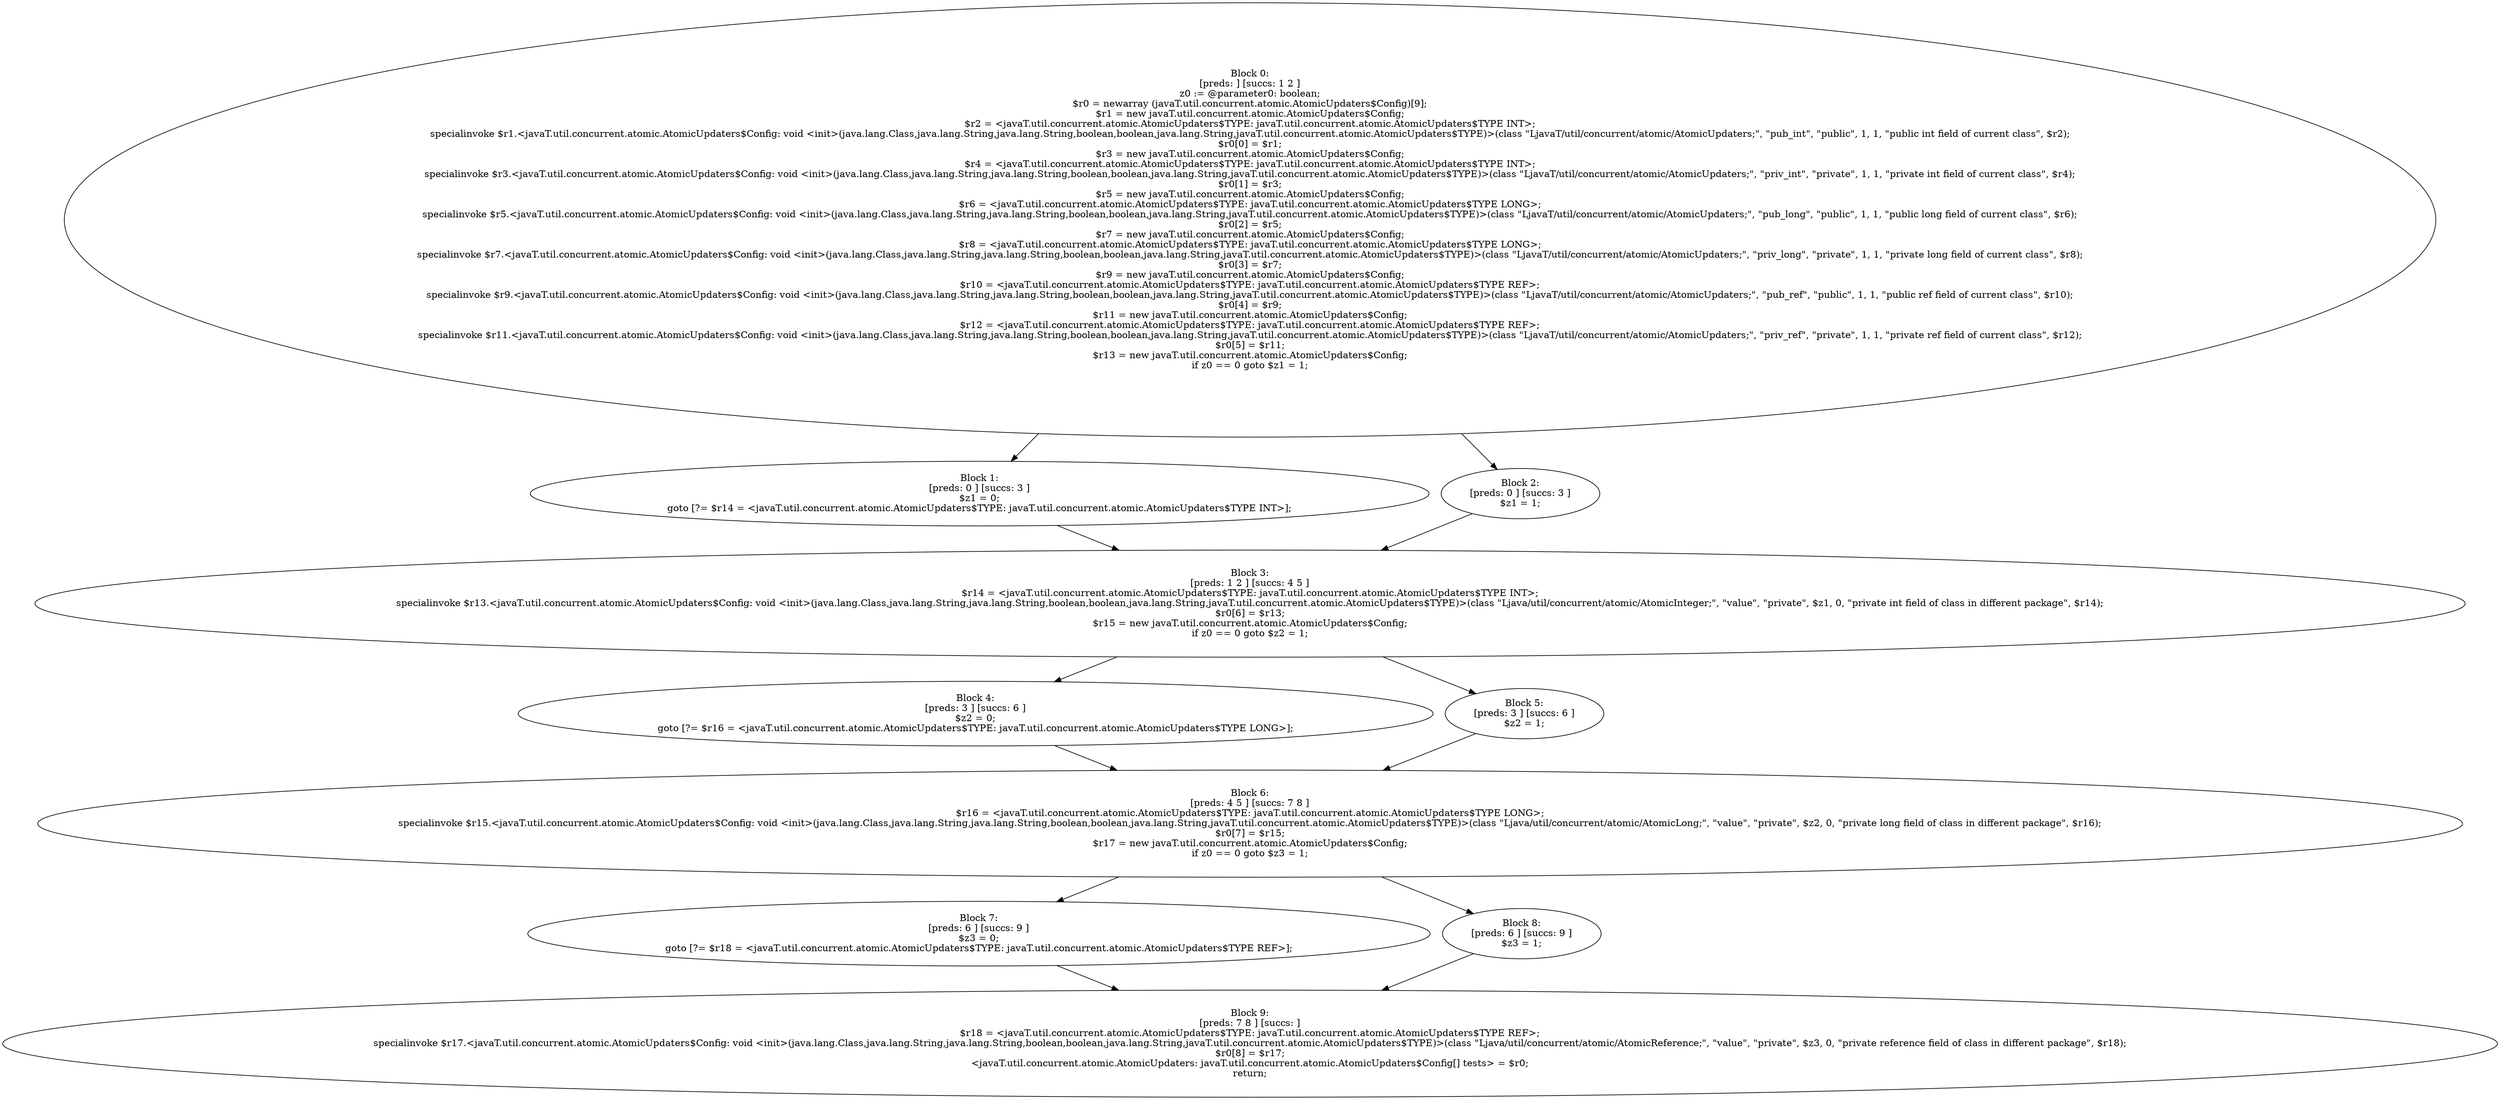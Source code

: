 digraph "unitGraph" {
    "Block 0:
[preds: ] [succs: 1 2 ]
z0 := @parameter0: boolean;
$r0 = newarray (javaT.util.concurrent.atomic.AtomicUpdaters$Config)[9];
$r1 = new javaT.util.concurrent.atomic.AtomicUpdaters$Config;
$r2 = <javaT.util.concurrent.atomic.AtomicUpdaters$TYPE: javaT.util.concurrent.atomic.AtomicUpdaters$TYPE INT>;
specialinvoke $r1.<javaT.util.concurrent.atomic.AtomicUpdaters$Config: void <init>(java.lang.Class,java.lang.String,java.lang.String,boolean,boolean,java.lang.String,javaT.util.concurrent.atomic.AtomicUpdaters$TYPE)>(class \"LjavaT/util/concurrent/atomic/AtomicUpdaters;\", \"pub_int\", \"public\", 1, 1, \"public int field of current class\", $r2);
$r0[0] = $r1;
$r3 = new javaT.util.concurrent.atomic.AtomicUpdaters$Config;
$r4 = <javaT.util.concurrent.atomic.AtomicUpdaters$TYPE: javaT.util.concurrent.atomic.AtomicUpdaters$TYPE INT>;
specialinvoke $r3.<javaT.util.concurrent.atomic.AtomicUpdaters$Config: void <init>(java.lang.Class,java.lang.String,java.lang.String,boolean,boolean,java.lang.String,javaT.util.concurrent.atomic.AtomicUpdaters$TYPE)>(class \"LjavaT/util/concurrent/atomic/AtomicUpdaters;\", \"priv_int\", \"private\", 1, 1, \"private int field of current class\", $r4);
$r0[1] = $r3;
$r5 = new javaT.util.concurrent.atomic.AtomicUpdaters$Config;
$r6 = <javaT.util.concurrent.atomic.AtomicUpdaters$TYPE: javaT.util.concurrent.atomic.AtomicUpdaters$TYPE LONG>;
specialinvoke $r5.<javaT.util.concurrent.atomic.AtomicUpdaters$Config: void <init>(java.lang.Class,java.lang.String,java.lang.String,boolean,boolean,java.lang.String,javaT.util.concurrent.atomic.AtomicUpdaters$TYPE)>(class \"LjavaT/util/concurrent/atomic/AtomicUpdaters;\", \"pub_long\", \"public\", 1, 1, \"public long field of current class\", $r6);
$r0[2] = $r5;
$r7 = new javaT.util.concurrent.atomic.AtomicUpdaters$Config;
$r8 = <javaT.util.concurrent.atomic.AtomicUpdaters$TYPE: javaT.util.concurrent.atomic.AtomicUpdaters$TYPE LONG>;
specialinvoke $r7.<javaT.util.concurrent.atomic.AtomicUpdaters$Config: void <init>(java.lang.Class,java.lang.String,java.lang.String,boolean,boolean,java.lang.String,javaT.util.concurrent.atomic.AtomicUpdaters$TYPE)>(class \"LjavaT/util/concurrent/atomic/AtomicUpdaters;\", \"priv_long\", \"private\", 1, 1, \"private long field of current class\", $r8);
$r0[3] = $r7;
$r9 = new javaT.util.concurrent.atomic.AtomicUpdaters$Config;
$r10 = <javaT.util.concurrent.atomic.AtomicUpdaters$TYPE: javaT.util.concurrent.atomic.AtomicUpdaters$TYPE REF>;
specialinvoke $r9.<javaT.util.concurrent.atomic.AtomicUpdaters$Config: void <init>(java.lang.Class,java.lang.String,java.lang.String,boolean,boolean,java.lang.String,javaT.util.concurrent.atomic.AtomicUpdaters$TYPE)>(class \"LjavaT/util/concurrent/atomic/AtomicUpdaters;\", \"pub_ref\", \"public\", 1, 1, \"public ref field of current class\", $r10);
$r0[4] = $r9;
$r11 = new javaT.util.concurrent.atomic.AtomicUpdaters$Config;
$r12 = <javaT.util.concurrent.atomic.AtomicUpdaters$TYPE: javaT.util.concurrent.atomic.AtomicUpdaters$TYPE REF>;
specialinvoke $r11.<javaT.util.concurrent.atomic.AtomicUpdaters$Config: void <init>(java.lang.Class,java.lang.String,java.lang.String,boolean,boolean,java.lang.String,javaT.util.concurrent.atomic.AtomicUpdaters$TYPE)>(class \"LjavaT/util/concurrent/atomic/AtomicUpdaters;\", \"priv_ref\", \"private\", 1, 1, \"private ref field of current class\", $r12);
$r0[5] = $r11;
$r13 = new javaT.util.concurrent.atomic.AtomicUpdaters$Config;
if z0 == 0 goto $z1 = 1;
"
    "Block 1:
[preds: 0 ] [succs: 3 ]
$z1 = 0;
goto [?= $r14 = <javaT.util.concurrent.atomic.AtomicUpdaters$TYPE: javaT.util.concurrent.atomic.AtomicUpdaters$TYPE INT>];
"
    "Block 2:
[preds: 0 ] [succs: 3 ]
$z1 = 1;
"
    "Block 3:
[preds: 1 2 ] [succs: 4 5 ]
$r14 = <javaT.util.concurrent.atomic.AtomicUpdaters$TYPE: javaT.util.concurrent.atomic.AtomicUpdaters$TYPE INT>;
specialinvoke $r13.<javaT.util.concurrent.atomic.AtomicUpdaters$Config: void <init>(java.lang.Class,java.lang.String,java.lang.String,boolean,boolean,java.lang.String,javaT.util.concurrent.atomic.AtomicUpdaters$TYPE)>(class \"Ljava/util/concurrent/atomic/AtomicInteger;\", \"value\", \"private\", $z1, 0, \"private int field of class in different package\", $r14);
$r0[6] = $r13;
$r15 = new javaT.util.concurrent.atomic.AtomicUpdaters$Config;
if z0 == 0 goto $z2 = 1;
"
    "Block 4:
[preds: 3 ] [succs: 6 ]
$z2 = 0;
goto [?= $r16 = <javaT.util.concurrent.atomic.AtomicUpdaters$TYPE: javaT.util.concurrent.atomic.AtomicUpdaters$TYPE LONG>];
"
    "Block 5:
[preds: 3 ] [succs: 6 ]
$z2 = 1;
"
    "Block 6:
[preds: 4 5 ] [succs: 7 8 ]
$r16 = <javaT.util.concurrent.atomic.AtomicUpdaters$TYPE: javaT.util.concurrent.atomic.AtomicUpdaters$TYPE LONG>;
specialinvoke $r15.<javaT.util.concurrent.atomic.AtomicUpdaters$Config: void <init>(java.lang.Class,java.lang.String,java.lang.String,boolean,boolean,java.lang.String,javaT.util.concurrent.atomic.AtomicUpdaters$TYPE)>(class \"Ljava/util/concurrent/atomic/AtomicLong;\", \"value\", \"private\", $z2, 0, \"private long field of class in different package\", $r16);
$r0[7] = $r15;
$r17 = new javaT.util.concurrent.atomic.AtomicUpdaters$Config;
if z0 == 0 goto $z3 = 1;
"
    "Block 7:
[preds: 6 ] [succs: 9 ]
$z3 = 0;
goto [?= $r18 = <javaT.util.concurrent.atomic.AtomicUpdaters$TYPE: javaT.util.concurrent.atomic.AtomicUpdaters$TYPE REF>];
"
    "Block 8:
[preds: 6 ] [succs: 9 ]
$z3 = 1;
"
    "Block 9:
[preds: 7 8 ] [succs: ]
$r18 = <javaT.util.concurrent.atomic.AtomicUpdaters$TYPE: javaT.util.concurrent.atomic.AtomicUpdaters$TYPE REF>;
specialinvoke $r17.<javaT.util.concurrent.atomic.AtomicUpdaters$Config: void <init>(java.lang.Class,java.lang.String,java.lang.String,boolean,boolean,java.lang.String,javaT.util.concurrent.atomic.AtomicUpdaters$TYPE)>(class \"Ljava/util/concurrent/atomic/AtomicReference;\", \"value\", \"private\", $z3, 0, \"private reference field of class in different package\", $r18);
$r0[8] = $r17;
<javaT.util.concurrent.atomic.AtomicUpdaters: javaT.util.concurrent.atomic.AtomicUpdaters$Config[] tests> = $r0;
return;
"
    "Block 0:
[preds: ] [succs: 1 2 ]
z0 := @parameter0: boolean;
$r0 = newarray (javaT.util.concurrent.atomic.AtomicUpdaters$Config)[9];
$r1 = new javaT.util.concurrent.atomic.AtomicUpdaters$Config;
$r2 = <javaT.util.concurrent.atomic.AtomicUpdaters$TYPE: javaT.util.concurrent.atomic.AtomicUpdaters$TYPE INT>;
specialinvoke $r1.<javaT.util.concurrent.atomic.AtomicUpdaters$Config: void <init>(java.lang.Class,java.lang.String,java.lang.String,boolean,boolean,java.lang.String,javaT.util.concurrent.atomic.AtomicUpdaters$TYPE)>(class \"LjavaT/util/concurrent/atomic/AtomicUpdaters;\", \"pub_int\", \"public\", 1, 1, \"public int field of current class\", $r2);
$r0[0] = $r1;
$r3 = new javaT.util.concurrent.atomic.AtomicUpdaters$Config;
$r4 = <javaT.util.concurrent.atomic.AtomicUpdaters$TYPE: javaT.util.concurrent.atomic.AtomicUpdaters$TYPE INT>;
specialinvoke $r3.<javaT.util.concurrent.atomic.AtomicUpdaters$Config: void <init>(java.lang.Class,java.lang.String,java.lang.String,boolean,boolean,java.lang.String,javaT.util.concurrent.atomic.AtomicUpdaters$TYPE)>(class \"LjavaT/util/concurrent/atomic/AtomicUpdaters;\", \"priv_int\", \"private\", 1, 1, \"private int field of current class\", $r4);
$r0[1] = $r3;
$r5 = new javaT.util.concurrent.atomic.AtomicUpdaters$Config;
$r6 = <javaT.util.concurrent.atomic.AtomicUpdaters$TYPE: javaT.util.concurrent.atomic.AtomicUpdaters$TYPE LONG>;
specialinvoke $r5.<javaT.util.concurrent.atomic.AtomicUpdaters$Config: void <init>(java.lang.Class,java.lang.String,java.lang.String,boolean,boolean,java.lang.String,javaT.util.concurrent.atomic.AtomicUpdaters$TYPE)>(class \"LjavaT/util/concurrent/atomic/AtomicUpdaters;\", \"pub_long\", \"public\", 1, 1, \"public long field of current class\", $r6);
$r0[2] = $r5;
$r7 = new javaT.util.concurrent.atomic.AtomicUpdaters$Config;
$r8 = <javaT.util.concurrent.atomic.AtomicUpdaters$TYPE: javaT.util.concurrent.atomic.AtomicUpdaters$TYPE LONG>;
specialinvoke $r7.<javaT.util.concurrent.atomic.AtomicUpdaters$Config: void <init>(java.lang.Class,java.lang.String,java.lang.String,boolean,boolean,java.lang.String,javaT.util.concurrent.atomic.AtomicUpdaters$TYPE)>(class \"LjavaT/util/concurrent/atomic/AtomicUpdaters;\", \"priv_long\", \"private\", 1, 1, \"private long field of current class\", $r8);
$r0[3] = $r7;
$r9 = new javaT.util.concurrent.atomic.AtomicUpdaters$Config;
$r10 = <javaT.util.concurrent.atomic.AtomicUpdaters$TYPE: javaT.util.concurrent.atomic.AtomicUpdaters$TYPE REF>;
specialinvoke $r9.<javaT.util.concurrent.atomic.AtomicUpdaters$Config: void <init>(java.lang.Class,java.lang.String,java.lang.String,boolean,boolean,java.lang.String,javaT.util.concurrent.atomic.AtomicUpdaters$TYPE)>(class \"LjavaT/util/concurrent/atomic/AtomicUpdaters;\", \"pub_ref\", \"public\", 1, 1, \"public ref field of current class\", $r10);
$r0[4] = $r9;
$r11 = new javaT.util.concurrent.atomic.AtomicUpdaters$Config;
$r12 = <javaT.util.concurrent.atomic.AtomicUpdaters$TYPE: javaT.util.concurrent.atomic.AtomicUpdaters$TYPE REF>;
specialinvoke $r11.<javaT.util.concurrent.atomic.AtomicUpdaters$Config: void <init>(java.lang.Class,java.lang.String,java.lang.String,boolean,boolean,java.lang.String,javaT.util.concurrent.atomic.AtomicUpdaters$TYPE)>(class \"LjavaT/util/concurrent/atomic/AtomicUpdaters;\", \"priv_ref\", \"private\", 1, 1, \"private ref field of current class\", $r12);
$r0[5] = $r11;
$r13 = new javaT.util.concurrent.atomic.AtomicUpdaters$Config;
if z0 == 0 goto $z1 = 1;
"->"Block 1:
[preds: 0 ] [succs: 3 ]
$z1 = 0;
goto [?= $r14 = <javaT.util.concurrent.atomic.AtomicUpdaters$TYPE: javaT.util.concurrent.atomic.AtomicUpdaters$TYPE INT>];
";
    "Block 0:
[preds: ] [succs: 1 2 ]
z0 := @parameter0: boolean;
$r0 = newarray (javaT.util.concurrent.atomic.AtomicUpdaters$Config)[9];
$r1 = new javaT.util.concurrent.atomic.AtomicUpdaters$Config;
$r2 = <javaT.util.concurrent.atomic.AtomicUpdaters$TYPE: javaT.util.concurrent.atomic.AtomicUpdaters$TYPE INT>;
specialinvoke $r1.<javaT.util.concurrent.atomic.AtomicUpdaters$Config: void <init>(java.lang.Class,java.lang.String,java.lang.String,boolean,boolean,java.lang.String,javaT.util.concurrent.atomic.AtomicUpdaters$TYPE)>(class \"LjavaT/util/concurrent/atomic/AtomicUpdaters;\", \"pub_int\", \"public\", 1, 1, \"public int field of current class\", $r2);
$r0[0] = $r1;
$r3 = new javaT.util.concurrent.atomic.AtomicUpdaters$Config;
$r4 = <javaT.util.concurrent.atomic.AtomicUpdaters$TYPE: javaT.util.concurrent.atomic.AtomicUpdaters$TYPE INT>;
specialinvoke $r3.<javaT.util.concurrent.atomic.AtomicUpdaters$Config: void <init>(java.lang.Class,java.lang.String,java.lang.String,boolean,boolean,java.lang.String,javaT.util.concurrent.atomic.AtomicUpdaters$TYPE)>(class \"LjavaT/util/concurrent/atomic/AtomicUpdaters;\", \"priv_int\", \"private\", 1, 1, \"private int field of current class\", $r4);
$r0[1] = $r3;
$r5 = new javaT.util.concurrent.atomic.AtomicUpdaters$Config;
$r6 = <javaT.util.concurrent.atomic.AtomicUpdaters$TYPE: javaT.util.concurrent.atomic.AtomicUpdaters$TYPE LONG>;
specialinvoke $r5.<javaT.util.concurrent.atomic.AtomicUpdaters$Config: void <init>(java.lang.Class,java.lang.String,java.lang.String,boolean,boolean,java.lang.String,javaT.util.concurrent.atomic.AtomicUpdaters$TYPE)>(class \"LjavaT/util/concurrent/atomic/AtomicUpdaters;\", \"pub_long\", \"public\", 1, 1, \"public long field of current class\", $r6);
$r0[2] = $r5;
$r7 = new javaT.util.concurrent.atomic.AtomicUpdaters$Config;
$r8 = <javaT.util.concurrent.atomic.AtomicUpdaters$TYPE: javaT.util.concurrent.atomic.AtomicUpdaters$TYPE LONG>;
specialinvoke $r7.<javaT.util.concurrent.atomic.AtomicUpdaters$Config: void <init>(java.lang.Class,java.lang.String,java.lang.String,boolean,boolean,java.lang.String,javaT.util.concurrent.atomic.AtomicUpdaters$TYPE)>(class \"LjavaT/util/concurrent/atomic/AtomicUpdaters;\", \"priv_long\", \"private\", 1, 1, \"private long field of current class\", $r8);
$r0[3] = $r7;
$r9 = new javaT.util.concurrent.atomic.AtomicUpdaters$Config;
$r10 = <javaT.util.concurrent.atomic.AtomicUpdaters$TYPE: javaT.util.concurrent.atomic.AtomicUpdaters$TYPE REF>;
specialinvoke $r9.<javaT.util.concurrent.atomic.AtomicUpdaters$Config: void <init>(java.lang.Class,java.lang.String,java.lang.String,boolean,boolean,java.lang.String,javaT.util.concurrent.atomic.AtomicUpdaters$TYPE)>(class \"LjavaT/util/concurrent/atomic/AtomicUpdaters;\", \"pub_ref\", \"public\", 1, 1, \"public ref field of current class\", $r10);
$r0[4] = $r9;
$r11 = new javaT.util.concurrent.atomic.AtomicUpdaters$Config;
$r12 = <javaT.util.concurrent.atomic.AtomicUpdaters$TYPE: javaT.util.concurrent.atomic.AtomicUpdaters$TYPE REF>;
specialinvoke $r11.<javaT.util.concurrent.atomic.AtomicUpdaters$Config: void <init>(java.lang.Class,java.lang.String,java.lang.String,boolean,boolean,java.lang.String,javaT.util.concurrent.atomic.AtomicUpdaters$TYPE)>(class \"LjavaT/util/concurrent/atomic/AtomicUpdaters;\", \"priv_ref\", \"private\", 1, 1, \"private ref field of current class\", $r12);
$r0[5] = $r11;
$r13 = new javaT.util.concurrent.atomic.AtomicUpdaters$Config;
if z0 == 0 goto $z1 = 1;
"->"Block 2:
[preds: 0 ] [succs: 3 ]
$z1 = 1;
";
    "Block 1:
[preds: 0 ] [succs: 3 ]
$z1 = 0;
goto [?= $r14 = <javaT.util.concurrent.atomic.AtomicUpdaters$TYPE: javaT.util.concurrent.atomic.AtomicUpdaters$TYPE INT>];
"->"Block 3:
[preds: 1 2 ] [succs: 4 5 ]
$r14 = <javaT.util.concurrent.atomic.AtomicUpdaters$TYPE: javaT.util.concurrent.atomic.AtomicUpdaters$TYPE INT>;
specialinvoke $r13.<javaT.util.concurrent.atomic.AtomicUpdaters$Config: void <init>(java.lang.Class,java.lang.String,java.lang.String,boolean,boolean,java.lang.String,javaT.util.concurrent.atomic.AtomicUpdaters$TYPE)>(class \"Ljava/util/concurrent/atomic/AtomicInteger;\", \"value\", \"private\", $z1, 0, \"private int field of class in different package\", $r14);
$r0[6] = $r13;
$r15 = new javaT.util.concurrent.atomic.AtomicUpdaters$Config;
if z0 == 0 goto $z2 = 1;
";
    "Block 2:
[preds: 0 ] [succs: 3 ]
$z1 = 1;
"->"Block 3:
[preds: 1 2 ] [succs: 4 5 ]
$r14 = <javaT.util.concurrent.atomic.AtomicUpdaters$TYPE: javaT.util.concurrent.atomic.AtomicUpdaters$TYPE INT>;
specialinvoke $r13.<javaT.util.concurrent.atomic.AtomicUpdaters$Config: void <init>(java.lang.Class,java.lang.String,java.lang.String,boolean,boolean,java.lang.String,javaT.util.concurrent.atomic.AtomicUpdaters$TYPE)>(class \"Ljava/util/concurrent/atomic/AtomicInteger;\", \"value\", \"private\", $z1, 0, \"private int field of class in different package\", $r14);
$r0[6] = $r13;
$r15 = new javaT.util.concurrent.atomic.AtomicUpdaters$Config;
if z0 == 0 goto $z2 = 1;
";
    "Block 3:
[preds: 1 2 ] [succs: 4 5 ]
$r14 = <javaT.util.concurrent.atomic.AtomicUpdaters$TYPE: javaT.util.concurrent.atomic.AtomicUpdaters$TYPE INT>;
specialinvoke $r13.<javaT.util.concurrent.atomic.AtomicUpdaters$Config: void <init>(java.lang.Class,java.lang.String,java.lang.String,boolean,boolean,java.lang.String,javaT.util.concurrent.atomic.AtomicUpdaters$TYPE)>(class \"Ljava/util/concurrent/atomic/AtomicInteger;\", \"value\", \"private\", $z1, 0, \"private int field of class in different package\", $r14);
$r0[6] = $r13;
$r15 = new javaT.util.concurrent.atomic.AtomicUpdaters$Config;
if z0 == 0 goto $z2 = 1;
"->"Block 4:
[preds: 3 ] [succs: 6 ]
$z2 = 0;
goto [?= $r16 = <javaT.util.concurrent.atomic.AtomicUpdaters$TYPE: javaT.util.concurrent.atomic.AtomicUpdaters$TYPE LONG>];
";
    "Block 3:
[preds: 1 2 ] [succs: 4 5 ]
$r14 = <javaT.util.concurrent.atomic.AtomicUpdaters$TYPE: javaT.util.concurrent.atomic.AtomicUpdaters$TYPE INT>;
specialinvoke $r13.<javaT.util.concurrent.atomic.AtomicUpdaters$Config: void <init>(java.lang.Class,java.lang.String,java.lang.String,boolean,boolean,java.lang.String,javaT.util.concurrent.atomic.AtomicUpdaters$TYPE)>(class \"Ljava/util/concurrent/atomic/AtomicInteger;\", \"value\", \"private\", $z1, 0, \"private int field of class in different package\", $r14);
$r0[6] = $r13;
$r15 = new javaT.util.concurrent.atomic.AtomicUpdaters$Config;
if z0 == 0 goto $z2 = 1;
"->"Block 5:
[preds: 3 ] [succs: 6 ]
$z2 = 1;
";
    "Block 4:
[preds: 3 ] [succs: 6 ]
$z2 = 0;
goto [?= $r16 = <javaT.util.concurrent.atomic.AtomicUpdaters$TYPE: javaT.util.concurrent.atomic.AtomicUpdaters$TYPE LONG>];
"->"Block 6:
[preds: 4 5 ] [succs: 7 8 ]
$r16 = <javaT.util.concurrent.atomic.AtomicUpdaters$TYPE: javaT.util.concurrent.atomic.AtomicUpdaters$TYPE LONG>;
specialinvoke $r15.<javaT.util.concurrent.atomic.AtomicUpdaters$Config: void <init>(java.lang.Class,java.lang.String,java.lang.String,boolean,boolean,java.lang.String,javaT.util.concurrent.atomic.AtomicUpdaters$TYPE)>(class \"Ljava/util/concurrent/atomic/AtomicLong;\", \"value\", \"private\", $z2, 0, \"private long field of class in different package\", $r16);
$r0[7] = $r15;
$r17 = new javaT.util.concurrent.atomic.AtomicUpdaters$Config;
if z0 == 0 goto $z3 = 1;
";
    "Block 5:
[preds: 3 ] [succs: 6 ]
$z2 = 1;
"->"Block 6:
[preds: 4 5 ] [succs: 7 8 ]
$r16 = <javaT.util.concurrent.atomic.AtomicUpdaters$TYPE: javaT.util.concurrent.atomic.AtomicUpdaters$TYPE LONG>;
specialinvoke $r15.<javaT.util.concurrent.atomic.AtomicUpdaters$Config: void <init>(java.lang.Class,java.lang.String,java.lang.String,boolean,boolean,java.lang.String,javaT.util.concurrent.atomic.AtomicUpdaters$TYPE)>(class \"Ljava/util/concurrent/atomic/AtomicLong;\", \"value\", \"private\", $z2, 0, \"private long field of class in different package\", $r16);
$r0[7] = $r15;
$r17 = new javaT.util.concurrent.atomic.AtomicUpdaters$Config;
if z0 == 0 goto $z3 = 1;
";
    "Block 6:
[preds: 4 5 ] [succs: 7 8 ]
$r16 = <javaT.util.concurrent.atomic.AtomicUpdaters$TYPE: javaT.util.concurrent.atomic.AtomicUpdaters$TYPE LONG>;
specialinvoke $r15.<javaT.util.concurrent.atomic.AtomicUpdaters$Config: void <init>(java.lang.Class,java.lang.String,java.lang.String,boolean,boolean,java.lang.String,javaT.util.concurrent.atomic.AtomicUpdaters$TYPE)>(class \"Ljava/util/concurrent/atomic/AtomicLong;\", \"value\", \"private\", $z2, 0, \"private long field of class in different package\", $r16);
$r0[7] = $r15;
$r17 = new javaT.util.concurrent.atomic.AtomicUpdaters$Config;
if z0 == 0 goto $z3 = 1;
"->"Block 7:
[preds: 6 ] [succs: 9 ]
$z3 = 0;
goto [?= $r18 = <javaT.util.concurrent.atomic.AtomicUpdaters$TYPE: javaT.util.concurrent.atomic.AtomicUpdaters$TYPE REF>];
";
    "Block 6:
[preds: 4 5 ] [succs: 7 8 ]
$r16 = <javaT.util.concurrent.atomic.AtomicUpdaters$TYPE: javaT.util.concurrent.atomic.AtomicUpdaters$TYPE LONG>;
specialinvoke $r15.<javaT.util.concurrent.atomic.AtomicUpdaters$Config: void <init>(java.lang.Class,java.lang.String,java.lang.String,boolean,boolean,java.lang.String,javaT.util.concurrent.atomic.AtomicUpdaters$TYPE)>(class \"Ljava/util/concurrent/atomic/AtomicLong;\", \"value\", \"private\", $z2, 0, \"private long field of class in different package\", $r16);
$r0[7] = $r15;
$r17 = new javaT.util.concurrent.atomic.AtomicUpdaters$Config;
if z0 == 0 goto $z3 = 1;
"->"Block 8:
[preds: 6 ] [succs: 9 ]
$z3 = 1;
";
    "Block 7:
[preds: 6 ] [succs: 9 ]
$z3 = 0;
goto [?= $r18 = <javaT.util.concurrent.atomic.AtomicUpdaters$TYPE: javaT.util.concurrent.atomic.AtomicUpdaters$TYPE REF>];
"->"Block 9:
[preds: 7 8 ] [succs: ]
$r18 = <javaT.util.concurrent.atomic.AtomicUpdaters$TYPE: javaT.util.concurrent.atomic.AtomicUpdaters$TYPE REF>;
specialinvoke $r17.<javaT.util.concurrent.atomic.AtomicUpdaters$Config: void <init>(java.lang.Class,java.lang.String,java.lang.String,boolean,boolean,java.lang.String,javaT.util.concurrent.atomic.AtomicUpdaters$TYPE)>(class \"Ljava/util/concurrent/atomic/AtomicReference;\", \"value\", \"private\", $z3, 0, \"private reference field of class in different package\", $r18);
$r0[8] = $r17;
<javaT.util.concurrent.atomic.AtomicUpdaters: javaT.util.concurrent.atomic.AtomicUpdaters$Config[] tests> = $r0;
return;
";
    "Block 8:
[preds: 6 ] [succs: 9 ]
$z3 = 1;
"->"Block 9:
[preds: 7 8 ] [succs: ]
$r18 = <javaT.util.concurrent.atomic.AtomicUpdaters$TYPE: javaT.util.concurrent.atomic.AtomicUpdaters$TYPE REF>;
specialinvoke $r17.<javaT.util.concurrent.atomic.AtomicUpdaters$Config: void <init>(java.lang.Class,java.lang.String,java.lang.String,boolean,boolean,java.lang.String,javaT.util.concurrent.atomic.AtomicUpdaters$TYPE)>(class \"Ljava/util/concurrent/atomic/AtomicReference;\", \"value\", \"private\", $z3, 0, \"private reference field of class in different package\", $r18);
$r0[8] = $r17;
<javaT.util.concurrent.atomic.AtomicUpdaters: javaT.util.concurrent.atomic.AtomicUpdaters$Config[] tests> = $r0;
return;
";
}
